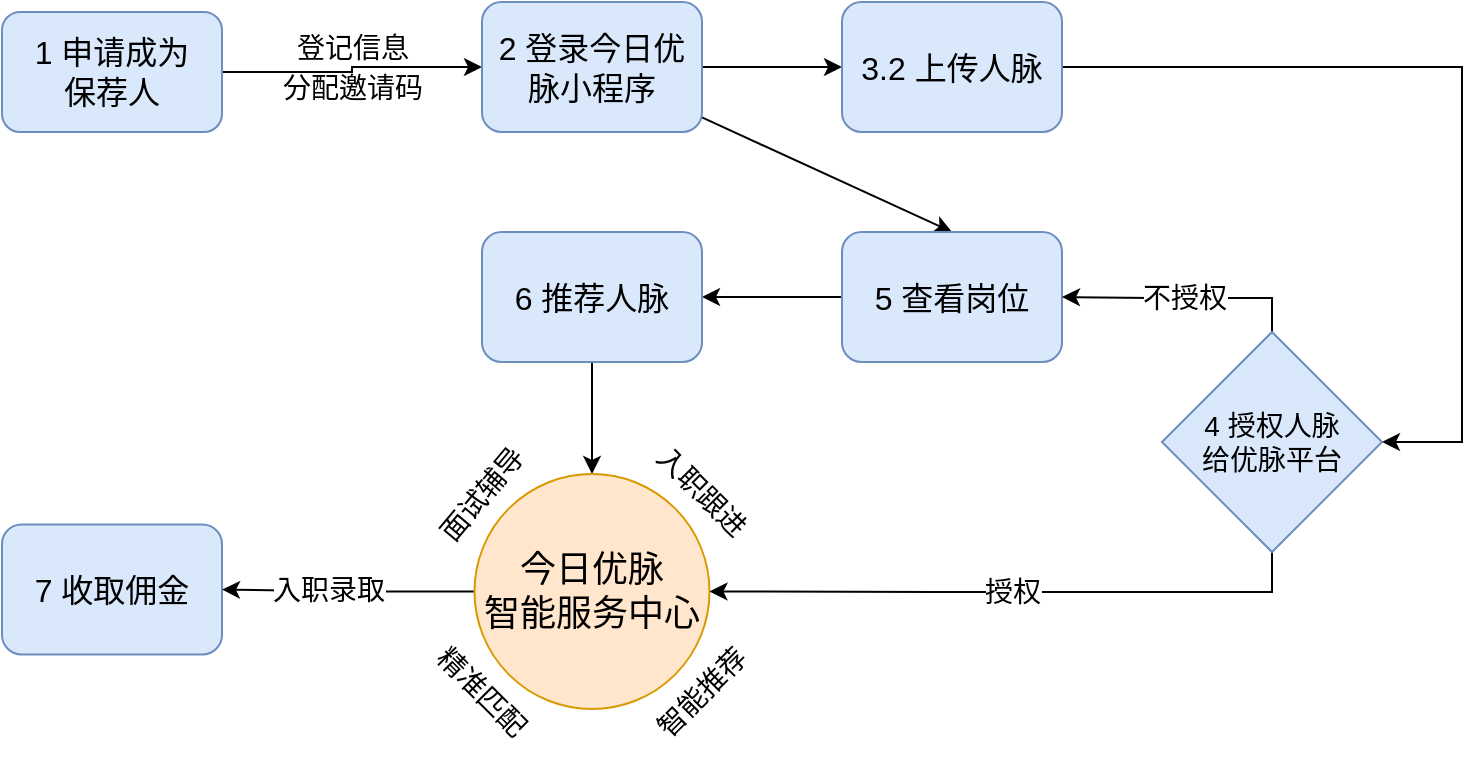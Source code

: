 <mxfile version="13.4.0" type="github"><diagram id="4Sdg7nNps6h83k-6R1Lx" name="第 1 页"><mxGraphModel dx="946" dy="662" grid="1" gridSize="10" guides="1" tooltips="1" connect="1" arrows="1" fold="1" page="1" pageScale="1" pageWidth="827" pageHeight="1169" math="0" shadow="0"><root><mxCell id="0"/><mxCell id="1" parent="0"/><mxCell id="R1ClrPyvokO1kEaZyk7J-7" value="" style="edgeStyle=orthogonalEdgeStyle;rounded=0;orthogonalLoop=1;jettySize=auto;html=1;" parent="1" source="R1ClrPyvokO1kEaZyk7J-5" target="R1ClrPyvokO1kEaZyk7J-6" edge="1"><mxGeometry relative="1" as="geometry"/></mxCell><mxCell id="R1ClrPyvokO1kEaZyk7J-5" value="1 申请成为&lt;br&gt;保荐人" style="rounded=1;whiteSpace=wrap;html=1;fontSize=16;fillColor=#dae8fc;strokeColor=#6c8ebf;" parent="1" vertex="1"><mxGeometry x="90" y="105" width="110" height="60" as="geometry"/></mxCell><mxCell id="t0psUoiyrEDvLUBSZPUH-5" value="" style="edgeStyle=orthogonalEdgeStyle;rounded=0;orthogonalLoop=1;jettySize=auto;html=1;fontSize=14;" edge="1" parent="1" source="R1ClrPyvokO1kEaZyk7J-6" target="t0psUoiyrEDvLUBSZPUH-4"><mxGeometry relative="1" as="geometry"/></mxCell><mxCell id="t0psUoiyrEDvLUBSZPUH-67" value="" style="rounded=0;orthogonalLoop=1;jettySize=auto;html=1;fontSize=14;entryX=0.5;entryY=0;entryDx=0;entryDy=0;" edge="1" parent="1" source="R1ClrPyvokO1kEaZyk7J-6" target="t0psUoiyrEDvLUBSZPUH-30"><mxGeometry relative="1" as="geometry"/></mxCell><mxCell id="R1ClrPyvokO1kEaZyk7J-6" value="2 登录今日优脉小程序" style="rounded=1;whiteSpace=wrap;html=1;fontSize=16;fillColor=#dae8fc;strokeColor=#6c8ebf;" parent="1" vertex="1"><mxGeometry x="330" y="100" width="110" height="65" as="geometry"/></mxCell><mxCell id="t0psUoiyrEDvLUBSZPUH-34" value="" style="edgeStyle=orthogonalEdgeStyle;rounded=0;orthogonalLoop=1;jettySize=auto;html=1;fontSize=14;entryX=1;entryY=0.5;entryDx=0;entryDy=0;exitX=1;exitY=0.5;exitDx=0;exitDy=0;" edge="1" parent="1" source="t0psUoiyrEDvLUBSZPUH-4" target="t0psUoiyrEDvLUBSZPUH-33"><mxGeometry relative="1" as="geometry"><Array as="points"><mxPoint x="820" y="133"/><mxPoint x="820" y="320"/></Array></mxGeometry></mxCell><mxCell id="t0psUoiyrEDvLUBSZPUH-4" value="3.2 上传人脉" style="rounded=1;whiteSpace=wrap;html=1;fontSize=16;fillColor=#dae8fc;strokeColor=#6c8ebf;" vertex="1" parent="1"><mxGeometry x="510" y="100" width="110" height="65" as="geometry"/></mxCell><mxCell id="t0psUoiyrEDvLUBSZPUH-36" value="" style="edgeStyle=none;rounded=0;orthogonalLoop=1;jettySize=auto;html=1;fontSize=14;" edge="1" parent="1" source="t0psUoiyrEDvLUBSZPUH-30" target="t0psUoiyrEDvLUBSZPUH-35"><mxGeometry relative="1" as="geometry"/></mxCell><mxCell id="t0psUoiyrEDvLUBSZPUH-30" value="5 查看岗位" style="rounded=1;whiteSpace=wrap;html=1;fontSize=16;fillColor=#dae8fc;strokeColor=#6c8ebf;" vertex="1" parent="1"><mxGeometry x="510" y="215" width="110" height="65" as="geometry"/></mxCell><mxCell id="t0psUoiyrEDvLUBSZPUH-52" value="" style="edgeStyle=orthogonalEdgeStyle;rounded=0;orthogonalLoop=1;jettySize=auto;html=1;fontSize=14;entryX=0.5;entryY=0;entryDx=0;entryDy=0;" edge="1" parent="1" source="t0psUoiyrEDvLUBSZPUH-35" target="t0psUoiyrEDvLUBSZPUH-8"><mxGeometry relative="1" as="geometry"><mxPoint x="250" y="247.5" as="targetPoint"/></mxGeometry></mxCell><mxCell id="t0psUoiyrEDvLUBSZPUH-35" value="6 推荐人脉" style="rounded=1;whiteSpace=wrap;html=1;fontSize=16;fillColor=#dae8fc;strokeColor=#6c8ebf;" vertex="1" parent="1"><mxGeometry x="330" y="215" width="110" height="65" as="geometry"/></mxCell><mxCell id="t0psUoiyrEDvLUBSZPUH-9" value="7 收取佣金" style="rounded=1;whiteSpace=wrap;html=1;fontSize=16;fillColor=#dae8fc;strokeColor=#6c8ebf;" vertex="1" parent="1"><mxGeometry x="90" y="361.25" width="110" height="65" as="geometry"/></mxCell><mxCell id="t0psUoiyrEDvLUBSZPUH-2" value="登记信息" style="text;html=1;align=center;verticalAlign=middle;resizable=0;points=[];autosize=1;fontSize=14;" vertex="1" parent="1"><mxGeometry x="230" y="112.5" width="70" height="20" as="geometry"/></mxCell><mxCell id="t0psUoiyrEDvLUBSZPUH-3" value="分配邀请码" style="text;html=1;align=center;verticalAlign=middle;resizable=0;points=[];autosize=1;fontSize=14;" vertex="1" parent="1"><mxGeometry x="220" y="132.5" width="90" height="20" as="geometry"/></mxCell><mxCell id="t0psUoiyrEDvLUBSZPUH-53" value="" style="edgeStyle=orthogonalEdgeStyle;rounded=0;orthogonalLoop=1;jettySize=auto;html=1;fontSize=14;" edge="1" parent="1" source="t0psUoiyrEDvLUBSZPUH-8" target="t0psUoiyrEDvLUBSZPUH-9"><mxGeometry relative="1" as="geometry"/></mxCell><mxCell id="t0psUoiyrEDvLUBSZPUH-54" value="入职录取" style="edgeLabel;html=1;align=center;verticalAlign=middle;resizable=0;points=[];fontSize=14;" vertex="1" connectable="0" parent="t0psUoiyrEDvLUBSZPUH-53"><mxGeometry x="0.165" relative="1" as="geometry"><mxPoint as="offset"/></mxGeometry></mxCell><mxCell id="t0psUoiyrEDvLUBSZPUH-8" value="今日优脉&lt;br&gt;智能服务中心" style="ellipse;whiteSpace=wrap;html=1;aspect=fixed;fontSize=18;fillColor=#ffe6cc;strokeColor=#d79b00;" vertex="1" parent="1"><mxGeometry x="326.25" y="336" width="117.5" height="117.5" as="geometry"/></mxCell><mxCell id="t0psUoiyrEDvLUBSZPUH-37" value="授权" style="rounded=0;orthogonalLoop=1;jettySize=auto;html=1;fontSize=14;exitX=0.5;exitY=1;exitDx=0;exitDy=0;entryX=1;entryY=0.5;entryDx=0;entryDy=0;edgeStyle=orthogonalEdgeStyle;" edge="1" parent="1" source="t0psUoiyrEDvLUBSZPUH-33" target="t0psUoiyrEDvLUBSZPUH-8"><mxGeometry relative="1" as="geometry"><mxPoint x="470" y="384" as="targetPoint"/></mxGeometry></mxCell><mxCell id="t0psUoiyrEDvLUBSZPUH-41" value="不授权" style="edgeStyle=orthogonalEdgeStyle;rounded=0;orthogonalLoop=1;jettySize=auto;html=1;fontSize=14;exitX=0.5;exitY=0;exitDx=0;exitDy=0;entryX=1;entryY=0.5;entryDx=0;entryDy=0;" edge="1" parent="1" source="t0psUoiyrEDvLUBSZPUH-33" target="t0psUoiyrEDvLUBSZPUH-30"><mxGeometry relative="1" as="geometry"><mxPoint x="410" y="238" as="targetPoint"/><Array as="points"><mxPoint x="725" y="248"/><mxPoint x="665" y="248"/></Array></mxGeometry></mxCell><mxCell id="t0psUoiyrEDvLUBSZPUH-33" value="&lt;span&gt;4 授权&lt;/span&gt;人脉&lt;span&gt;&lt;br&gt;给优脉平台&lt;/span&gt;" style="rhombus;whiteSpace=wrap;html=1;fontSize=14;fillColor=#dae8fc;strokeColor=#6c8ebf;" vertex="1" parent="1"><mxGeometry x="670" y="265" width="110" height="110" as="geometry"/></mxCell><mxCell id="t0psUoiyrEDvLUBSZPUH-57" value="精准匹配" style="text;html=1;strokeColor=none;fillColor=none;align=center;verticalAlign=middle;whiteSpace=wrap;rounded=0;fontSize=14;rotation=45;fontStyle=0" vertex="1" parent="1"><mxGeometry x="290" y="435" width="80" height="20" as="geometry"/></mxCell><mxCell id="t0psUoiyrEDvLUBSZPUH-58" value="智能推荐" style="text;html=1;strokeColor=none;fillColor=none;align=center;verticalAlign=middle;whiteSpace=wrap;rounded=0;fontSize=14;rotation=-45;fontStyle=0" vertex="1" parent="1"><mxGeometry x="400" y="435" width="80" height="20" as="geometry"/></mxCell><mxCell id="t0psUoiyrEDvLUBSZPUH-59" value="面试辅导" style="text;html=1;strokeColor=none;fillColor=none;align=center;verticalAlign=middle;whiteSpace=wrap;rounded=0;fontSize=14;rotation=-50;fontStyle=0" vertex="1" parent="1"><mxGeometry x="290" y="336" width="80" height="20" as="geometry"/></mxCell><mxCell id="t0psUoiyrEDvLUBSZPUH-60" value="入职跟进" style="text;html=1;strokeColor=none;fillColor=none;align=center;verticalAlign=middle;whiteSpace=wrap;rounded=0;fontSize=14;rotation=45;fontStyle=0" vertex="1" parent="1"><mxGeometry x="400" y="335" width="80" height="20" as="geometry"/></mxCell></root></mxGraphModel></diagram></mxfile>